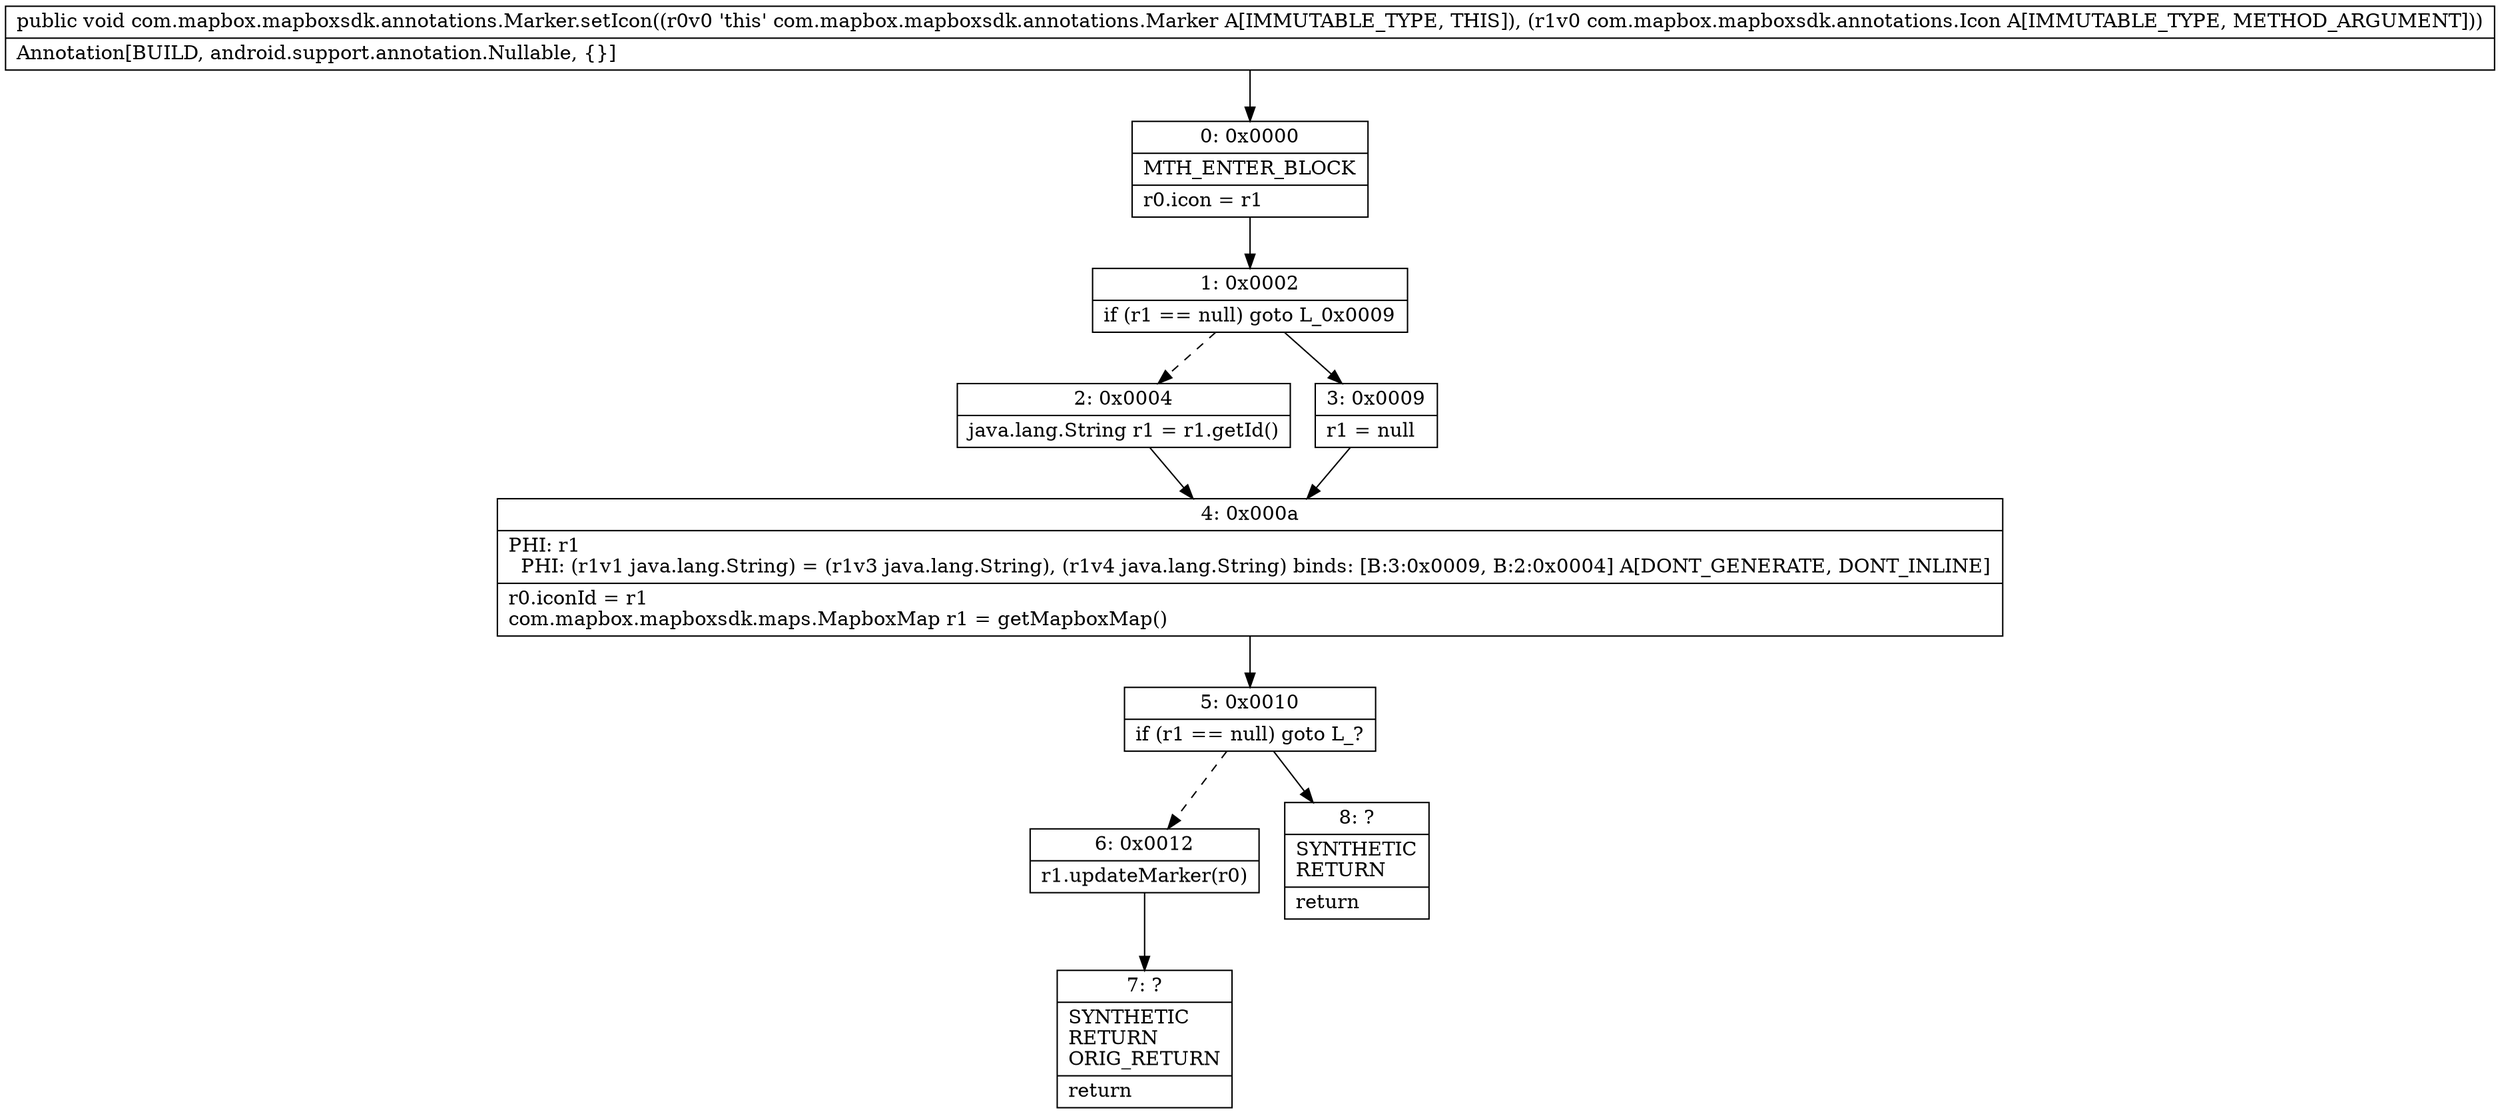 digraph "CFG forcom.mapbox.mapboxsdk.annotations.Marker.setIcon(Lcom\/mapbox\/mapboxsdk\/annotations\/Icon;)V" {
Node_0 [shape=record,label="{0\:\ 0x0000|MTH_ENTER_BLOCK\l|r0.icon = r1\l}"];
Node_1 [shape=record,label="{1\:\ 0x0002|if (r1 == null) goto L_0x0009\l}"];
Node_2 [shape=record,label="{2\:\ 0x0004|java.lang.String r1 = r1.getId()\l}"];
Node_3 [shape=record,label="{3\:\ 0x0009|r1 = null\l}"];
Node_4 [shape=record,label="{4\:\ 0x000a|PHI: r1 \l  PHI: (r1v1 java.lang.String) = (r1v3 java.lang.String), (r1v4 java.lang.String) binds: [B:3:0x0009, B:2:0x0004] A[DONT_GENERATE, DONT_INLINE]\l|r0.iconId = r1\lcom.mapbox.mapboxsdk.maps.MapboxMap r1 = getMapboxMap()\l}"];
Node_5 [shape=record,label="{5\:\ 0x0010|if (r1 == null) goto L_?\l}"];
Node_6 [shape=record,label="{6\:\ 0x0012|r1.updateMarker(r0)\l}"];
Node_7 [shape=record,label="{7\:\ ?|SYNTHETIC\lRETURN\lORIG_RETURN\l|return\l}"];
Node_8 [shape=record,label="{8\:\ ?|SYNTHETIC\lRETURN\l|return\l}"];
MethodNode[shape=record,label="{public void com.mapbox.mapboxsdk.annotations.Marker.setIcon((r0v0 'this' com.mapbox.mapboxsdk.annotations.Marker A[IMMUTABLE_TYPE, THIS]), (r1v0 com.mapbox.mapboxsdk.annotations.Icon A[IMMUTABLE_TYPE, METHOD_ARGUMENT]))  | Annotation[BUILD, android.support.annotation.Nullable, \{\}]\l}"];
MethodNode -> Node_0;
Node_0 -> Node_1;
Node_1 -> Node_2[style=dashed];
Node_1 -> Node_3;
Node_2 -> Node_4;
Node_3 -> Node_4;
Node_4 -> Node_5;
Node_5 -> Node_6[style=dashed];
Node_5 -> Node_8;
Node_6 -> Node_7;
}

